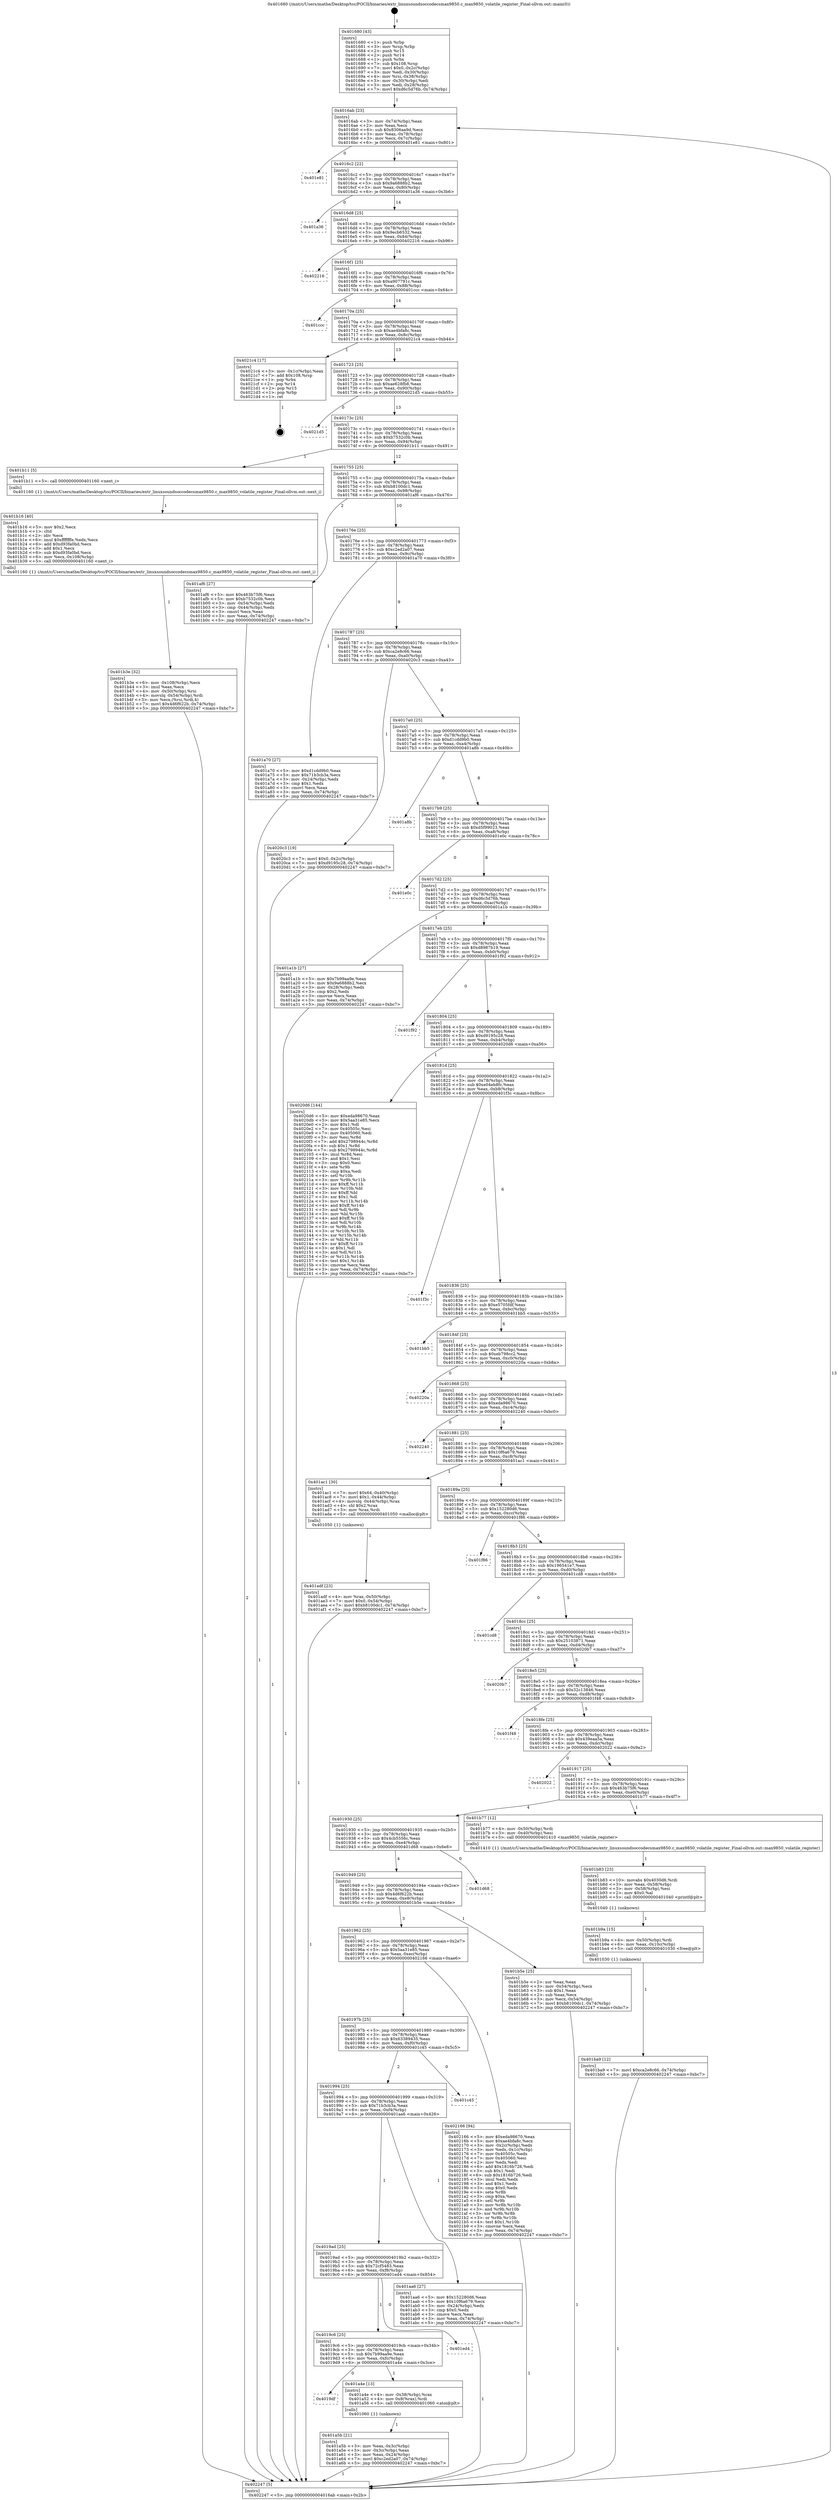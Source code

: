 digraph "0x401680" {
  label = "0x401680 (/mnt/c/Users/mathe/Desktop/tcc/POCII/binaries/extr_linuxsoundsoccodecsmax9850.c_max9850_volatile_register_Final-ollvm.out::main(0))"
  labelloc = "t"
  node[shape=record]

  Entry [label="",width=0.3,height=0.3,shape=circle,fillcolor=black,style=filled]
  "0x4016ab" [label="{
     0x4016ab [23]\l
     | [instrs]\l
     &nbsp;&nbsp;0x4016ab \<+3\>: mov -0x74(%rbp),%eax\l
     &nbsp;&nbsp;0x4016ae \<+2\>: mov %eax,%ecx\l
     &nbsp;&nbsp;0x4016b0 \<+6\>: sub $0x8306aa9d,%ecx\l
     &nbsp;&nbsp;0x4016b6 \<+3\>: mov %eax,-0x78(%rbp)\l
     &nbsp;&nbsp;0x4016b9 \<+3\>: mov %ecx,-0x7c(%rbp)\l
     &nbsp;&nbsp;0x4016bc \<+6\>: je 0000000000401e81 \<main+0x801\>\l
  }"]
  "0x401e81" [label="{
     0x401e81\l
  }", style=dashed]
  "0x4016c2" [label="{
     0x4016c2 [22]\l
     | [instrs]\l
     &nbsp;&nbsp;0x4016c2 \<+5\>: jmp 00000000004016c7 \<main+0x47\>\l
     &nbsp;&nbsp;0x4016c7 \<+3\>: mov -0x78(%rbp),%eax\l
     &nbsp;&nbsp;0x4016ca \<+5\>: sub $0x9a6888b2,%eax\l
     &nbsp;&nbsp;0x4016cf \<+3\>: mov %eax,-0x80(%rbp)\l
     &nbsp;&nbsp;0x4016d2 \<+6\>: je 0000000000401a36 \<main+0x3b6\>\l
  }"]
  Exit [label="",width=0.3,height=0.3,shape=circle,fillcolor=black,style=filled,peripheries=2]
  "0x401a36" [label="{
     0x401a36\l
  }", style=dashed]
  "0x4016d8" [label="{
     0x4016d8 [25]\l
     | [instrs]\l
     &nbsp;&nbsp;0x4016d8 \<+5\>: jmp 00000000004016dd \<main+0x5d\>\l
     &nbsp;&nbsp;0x4016dd \<+3\>: mov -0x78(%rbp),%eax\l
     &nbsp;&nbsp;0x4016e0 \<+5\>: sub $0x9ecb6532,%eax\l
     &nbsp;&nbsp;0x4016e5 \<+6\>: mov %eax,-0x84(%rbp)\l
     &nbsp;&nbsp;0x4016eb \<+6\>: je 0000000000402216 \<main+0xb96\>\l
  }"]
  "0x401ba9" [label="{
     0x401ba9 [12]\l
     | [instrs]\l
     &nbsp;&nbsp;0x401ba9 \<+7\>: movl $0xca2e8c66,-0x74(%rbp)\l
     &nbsp;&nbsp;0x401bb0 \<+5\>: jmp 0000000000402247 \<main+0xbc7\>\l
  }"]
  "0x402216" [label="{
     0x402216\l
  }", style=dashed]
  "0x4016f1" [label="{
     0x4016f1 [25]\l
     | [instrs]\l
     &nbsp;&nbsp;0x4016f1 \<+5\>: jmp 00000000004016f6 \<main+0x76\>\l
     &nbsp;&nbsp;0x4016f6 \<+3\>: mov -0x78(%rbp),%eax\l
     &nbsp;&nbsp;0x4016f9 \<+5\>: sub $0xa907791c,%eax\l
     &nbsp;&nbsp;0x4016fe \<+6\>: mov %eax,-0x88(%rbp)\l
     &nbsp;&nbsp;0x401704 \<+6\>: je 0000000000401ccc \<main+0x64c\>\l
  }"]
  "0x401b9a" [label="{
     0x401b9a [15]\l
     | [instrs]\l
     &nbsp;&nbsp;0x401b9a \<+4\>: mov -0x50(%rbp),%rdi\l
     &nbsp;&nbsp;0x401b9e \<+6\>: mov %eax,-0x10c(%rbp)\l
     &nbsp;&nbsp;0x401ba4 \<+5\>: call 0000000000401030 \<free@plt\>\l
     | [calls]\l
     &nbsp;&nbsp;0x401030 \{1\} (unknown)\l
  }"]
  "0x401ccc" [label="{
     0x401ccc\l
  }", style=dashed]
  "0x40170a" [label="{
     0x40170a [25]\l
     | [instrs]\l
     &nbsp;&nbsp;0x40170a \<+5\>: jmp 000000000040170f \<main+0x8f\>\l
     &nbsp;&nbsp;0x40170f \<+3\>: mov -0x78(%rbp),%eax\l
     &nbsp;&nbsp;0x401712 \<+5\>: sub $0xae4bfa8c,%eax\l
     &nbsp;&nbsp;0x401717 \<+6\>: mov %eax,-0x8c(%rbp)\l
     &nbsp;&nbsp;0x40171d \<+6\>: je 00000000004021c4 \<main+0xb44\>\l
  }"]
  "0x401b83" [label="{
     0x401b83 [23]\l
     | [instrs]\l
     &nbsp;&nbsp;0x401b83 \<+10\>: movabs $0x4030d6,%rdi\l
     &nbsp;&nbsp;0x401b8d \<+3\>: mov %eax,-0x58(%rbp)\l
     &nbsp;&nbsp;0x401b90 \<+3\>: mov -0x58(%rbp),%esi\l
     &nbsp;&nbsp;0x401b93 \<+2\>: mov $0x0,%al\l
     &nbsp;&nbsp;0x401b95 \<+5\>: call 0000000000401040 \<printf@plt\>\l
     | [calls]\l
     &nbsp;&nbsp;0x401040 \{1\} (unknown)\l
  }"]
  "0x4021c4" [label="{
     0x4021c4 [17]\l
     | [instrs]\l
     &nbsp;&nbsp;0x4021c4 \<+3\>: mov -0x1c(%rbp),%eax\l
     &nbsp;&nbsp;0x4021c7 \<+7\>: add $0x108,%rsp\l
     &nbsp;&nbsp;0x4021ce \<+1\>: pop %rbx\l
     &nbsp;&nbsp;0x4021cf \<+2\>: pop %r14\l
     &nbsp;&nbsp;0x4021d1 \<+2\>: pop %r15\l
     &nbsp;&nbsp;0x4021d3 \<+1\>: pop %rbp\l
     &nbsp;&nbsp;0x4021d4 \<+1\>: ret\l
  }"]
  "0x401723" [label="{
     0x401723 [25]\l
     | [instrs]\l
     &nbsp;&nbsp;0x401723 \<+5\>: jmp 0000000000401728 \<main+0xa8\>\l
     &nbsp;&nbsp;0x401728 \<+3\>: mov -0x78(%rbp),%eax\l
     &nbsp;&nbsp;0x40172b \<+5\>: sub $0xae628fb8,%eax\l
     &nbsp;&nbsp;0x401730 \<+6\>: mov %eax,-0x90(%rbp)\l
     &nbsp;&nbsp;0x401736 \<+6\>: je 00000000004021d5 \<main+0xb55\>\l
  }"]
  "0x401b3e" [label="{
     0x401b3e [32]\l
     | [instrs]\l
     &nbsp;&nbsp;0x401b3e \<+6\>: mov -0x108(%rbp),%ecx\l
     &nbsp;&nbsp;0x401b44 \<+3\>: imul %eax,%ecx\l
     &nbsp;&nbsp;0x401b47 \<+4\>: mov -0x50(%rbp),%rsi\l
     &nbsp;&nbsp;0x401b4b \<+4\>: movslq -0x54(%rbp),%rdi\l
     &nbsp;&nbsp;0x401b4f \<+3\>: mov %ecx,(%rsi,%rdi,4)\l
     &nbsp;&nbsp;0x401b52 \<+7\>: movl $0x4d6f622b,-0x74(%rbp)\l
     &nbsp;&nbsp;0x401b59 \<+5\>: jmp 0000000000402247 \<main+0xbc7\>\l
  }"]
  "0x4021d5" [label="{
     0x4021d5\l
  }", style=dashed]
  "0x40173c" [label="{
     0x40173c [25]\l
     | [instrs]\l
     &nbsp;&nbsp;0x40173c \<+5\>: jmp 0000000000401741 \<main+0xc1\>\l
     &nbsp;&nbsp;0x401741 \<+3\>: mov -0x78(%rbp),%eax\l
     &nbsp;&nbsp;0x401744 \<+5\>: sub $0xb7532c0b,%eax\l
     &nbsp;&nbsp;0x401749 \<+6\>: mov %eax,-0x94(%rbp)\l
     &nbsp;&nbsp;0x40174f \<+6\>: je 0000000000401b11 \<main+0x491\>\l
  }"]
  "0x401b16" [label="{
     0x401b16 [40]\l
     | [instrs]\l
     &nbsp;&nbsp;0x401b16 \<+5\>: mov $0x2,%ecx\l
     &nbsp;&nbsp;0x401b1b \<+1\>: cltd\l
     &nbsp;&nbsp;0x401b1c \<+2\>: idiv %ecx\l
     &nbsp;&nbsp;0x401b1e \<+6\>: imul $0xfffffffe,%edx,%ecx\l
     &nbsp;&nbsp;0x401b24 \<+6\>: add $0xd93fa0bd,%ecx\l
     &nbsp;&nbsp;0x401b2a \<+3\>: add $0x1,%ecx\l
     &nbsp;&nbsp;0x401b2d \<+6\>: sub $0xd93fa0bd,%ecx\l
     &nbsp;&nbsp;0x401b33 \<+6\>: mov %ecx,-0x108(%rbp)\l
     &nbsp;&nbsp;0x401b39 \<+5\>: call 0000000000401160 \<next_i\>\l
     | [calls]\l
     &nbsp;&nbsp;0x401160 \{1\} (/mnt/c/Users/mathe/Desktop/tcc/POCII/binaries/extr_linuxsoundsoccodecsmax9850.c_max9850_volatile_register_Final-ollvm.out::next_i)\l
  }"]
  "0x401b11" [label="{
     0x401b11 [5]\l
     | [instrs]\l
     &nbsp;&nbsp;0x401b11 \<+5\>: call 0000000000401160 \<next_i\>\l
     | [calls]\l
     &nbsp;&nbsp;0x401160 \{1\} (/mnt/c/Users/mathe/Desktop/tcc/POCII/binaries/extr_linuxsoundsoccodecsmax9850.c_max9850_volatile_register_Final-ollvm.out::next_i)\l
  }"]
  "0x401755" [label="{
     0x401755 [25]\l
     | [instrs]\l
     &nbsp;&nbsp;0x401755 \<+5\>: jmp 000000000040175a \<main+0xda\>\l
     &nbsp;&nbsp;0x40175a \<+3\>: mov -0x78(%rbp),%eax\l
     &nbsp;&nbsp;0x40175d \<+5\>: sub $0xb8100dc1,%eax\l
     &nbsp;&nbsp;0x401762 \<+6\>: mov %eax,-0x98(%rbp)\l
     &nbsp;&nbsp;0x401768 \<+6\>: je 0000000000401af6 \<main+0x476\>\l
  }"]
  "0x401adf" [label="{
     0x401adf [23]\l
     | [instrs]\l
     &nbsp;&nbsp;0x401adf \<+4\>: mov %rax,-0x50(%rbp)\l
     &nbsp;&nbsp;0x401ae3 \<+7\>: movl $0x0,-0x54(%rbp)\l
     &nbsp;&nbsp;0x401aea \<+7\>: movl $0xb8100dc1,-0x74(%rbp)\l
     &nbsp;&nbsp;0x401af1 \<+5\>: jmp 0000000000402247 \<main+0xbc7\>\l
  }"]
  "0x401af6" [label="{
     0x401af6 [27]\l
     | [instrs]\l
     &nbsp;&nbsp;0x401af6 \<+5\>: mov $0x463b75f6,%eax\l
     &nbsp;&nbsp;0x401afb \<+5\>: mov $0xb7532c0b,%ecx\l
     &nbsp;&nbsp;0x401b00 \<+3\>: mov -0x54(%rbp),%edx\l
     &nbsp;&nbsp;0x401b03 \<+3\>: cmp -0x44(%rbp),%edx\l
     &nbsp;&nbsp;0x401b06 \<+3\>: cmovl %ecx,%eax\l
     &nbsp;&nbsp;0x401b09 \<+3\>: mov %eax,-0x74(%rbp)\l
     &nbsp;&nbsp;0x401b0c \<+5\>: jmp 0000000000402247 \<main+0xbc7\>\l
  }"]
  "0x40176e" [label="{
     0x40176e [25]\l
     | [instrs]\l
     &nbsp;&nbsp;0x40176e \<+5\>: jmp 0000000000401773 \<main+0xf3\>\l
     &nbsp;&nbsp;0x401773 \<+3\>: mov -0x78(%rbp),%eax\l
     &nbsp;&nbsp;0x401776 \<+5\>: sub $0xc2ed2a07,%eax\l
     &nbsp;&nbsp;0x40177b \<+6\>: mov %eax,-0x9c(%rbp)\l
     &nbsp;&nbsp;0x401781 \<+6\>: je 0000000000401a70 \<main+0x3f0\>\l
  }"]
  "0x401a5b" [label="{
     0x401a5b [21]\l
     | [instrs]\l
     &nbsp;&nbsp;0x401a5b \<+3\>: mov %eax,-0x3c(%rbp)\l
     &nbsp;&nbsp;0x401a5e \<+3\>: mov -0x3c(%rbp),%eax\l
     &nbsp;&nbsp;0x401a61 \<+3\>: mov %eax,-0x24(%rbp)\l
     &nbsp;&nbsp;0x401a64 \<+7\>: movl $0xc2ed2a07,-0x74(%rbp)\l
     &nbsp;&nbsp;0x401a6b \<+5\>: jmp 0000000000402247 \<main+0xbc7\>\l
  }"]
  "0x401a70" [label="{
     0x401a70 [27]\l
     | [instrs]\l
     &nbsp;&nbsp;0x401a70 \<+5\>: mov $0xd1cdd9b0,%eax\l
     &nbsp;&nbsp;0x401a75 \<+5\>: mov $0x71b3cb3a,%ecx\l
     &nbsp;&nbsp;0x401a7a \<+3\>: mov -0x24(%rbp),%edx\l
     &nbsp;&nbsp;0x401a7d \<+3\>: cmp $0x1,%edx\l
     &nbsp;&nbsp;0x401a80 \<+3\>: cmovl %ecx,%eax\l
     &nbsp;&nbsp;0x401a83 \<+3\>: mov %eax,-0x74(%rbp)\l
     &nbsp;&nbsp;0x401a86 \<+5\>: jmp 0000000000402247 \<main+0xbc7\>\l
  }"]
  "0x401787" [label="{
     0x401787 [25]\l
     | [instrs]\l
     &nbsp;&nbsp;0x401787 \<+5\>: jmp 000000000040178c \<main+0x10c\>\l
     &nbsp;&nbsp;0x40178c \<+3\>: mov -0x78(%rbp),%eax\l
     &nbsp;&nbsp;0x40178f \<+5\>: sub $0xca2e8c66,%eax\l
     &nbsp;&nbsp;0x401794 \<+6\>: mov %eax,-0xa0(%rbp)\l
     &nbsp;&nbsp;0x40179a \<+6\>: je 00000000004020c3 \<main+0xa43\>\l
  }"]
  "0x4019df" [label="{
     0x4019df\l
  }", style=dashed]
  "0x4020c3" [label="{
     0x4020c3 [19]\l
     | [instrs]\l
     &nbsp;&nbsp;0x4020c3 \<+7\>: movl $0x0,-0x2c(%rbp)\l
     &nbsp;&nbsp;0x4020ca \<+7\>: movl $0xd9195c28,-0x74(%rbp)\l
     &nbsp;&nbsp;0x4020d1 \<+5\>: jmp 0000000000402247 \<main+0xbc7\>\l
  }"]
  "0x4017a0" [label="{
     0x4017a0 [25]\l
     | [instrs]\l
     &nbsp;&nbsp;0x4017a0 \<+5\>: jmp 00000000004017a5 \<main+0x125\>\l
     &nbsp;&nbsp;0x4017a5 \<+3\>: mov -0x78(%rbp),%eax\l
     &nbsp;&nbsp;0x4017a8 \<+5\>: sub $0xd1cdd9b0,%eax\l
     &nbsp;&nbsp;0x4017ad \<+6\>: mov %eax,-0xa4(%rbp)\l
     &nbsp;&nbsp;0x4017b3 \<+6\>: je 0000000000401a8b \<main+0x40b\>\l
  }"]
  "0x401a4e" [label="{
     0x401a4e [13]\l
     | [instrs]\l
     &nbsp;&nbsp;0x401a4e \<+4\>: mov -0x38(%rbp),%rax\l
     &nbsp;&nbsp;0x401a52 \<+4\>: mov 0x8(%rax),%rdi\l
     &nbsp;&nbsp;0x401a56 \<+5\>: call 0000000000401060 \<atoi@plt\>\l
     | [calls]\l
     &nbsp;&nbsp;0x401060 \{1\} (unknown)\l
  }"]
  "0x401a8b" [label="{
     0x401a8b\l
  }", style=dashed]
  "0x4017b9" [label="{
     0x4017b9 [25]\l
     | [instrs]\l
     &nbsp;&nbsp;0x4017b9 \<+5\>: jmp 00000000004017be \<main+0x13e\>\l
     &nbsp;&nbsp;0x4017be \<+3\>: mov -0x78(%rbp),%eax\l
     &nbsp;&nbsp;0x4017c1 \<+5\>: sub $0xd5f99023,%eax\l
     &nbsp;&nbsp;0x4017c6 \<+6\>: mov %eax,-0xa8(%rbp)\l
     &nbsp;&nbsp;0x4017cc \<+6\>: je 0000000000401e0c \<main+0x78c\>\l
  }"]
  "0x4019c6" [label="{
     0x4019c6 [25]\l
     | [instrs]\l
     &nbsp;&nbsp;0x4019c6 \<+5\>: jmp 00000000004019cb \<main+0x34b\>\l
     &nbsp;&nbsp;0x4019cb \<+3\>: mov -0x78(%rbp),%eax\l
     &nbsp;&nbsp;0x4019ce \<+5\>: sub $0x7b99aa9e,%eax\l
     &nbsp;&nbsp;0x4019d3 \<+6\>: mov %eax,-0xfc(%rbp)\l
     &nbsp;&nbsp;0x4019d9 \<+6\>: je 0000000000401a4e \<main+0x3ce\>\l
  }"]
  "0x401e0c" [label="{
     0x401e0c\l
  }", style=dashed]
  "0x4017d2" [label="{
     0x4017d2 [25]\l
     | [instrs]\l
     &nbsp;&nbsp;0x4017d2 \<+5\>: jmp 00000000004017d7 \<main+0x157\>\l
     &nbsp;&nbsp;0x4017d7 \<+3\>: mov -0x78(%rbp),%eax\l
     &nbsp;&nbsp;0x4017da \<+5\>: sub $0xd6c5d76b,%eax\l
     &nbsp;&nbsp;0x4017df \<+6\>: mov %eax,-0xac(%rbp)\l
     &nbsp;&nbsp;0x4017e5 \<+6\>: je 0000000000401a1b \<main+0x39b\>\l
  }"]
  "0x401ed4" [label="{
     0x401ed4\l
  }", style=dashed]
  "0x401a1b" [label="{
     0x401a1b [27]\l
     | [instrs]\l
     &nbsp;&nbsp;0x401a1b \<+5\>: mov $0x7b99aa9e,%eax\l
     &nbsp;&nbsp;0x401a20 \<+5\>: mov $0x9a6888b2,%ecx\l
     &nbsp;&nbsp;0x401a25 \<+3\>: mov -0x28(%rbp),%edx\l
     &nbsp;&nbsp;0x401a28 \<+3\>: cmp $0x2,%edx\l
     &nbsp;&nbsp;0x401a2b \<+3\>: cmovne %ecx,%eax\l
     &nbsp;&nbsp;0x401a2e \<+3\>: mov %eax,-0x74(%rbp)\l
     &nbsp;&nbsp;0x401a31 \<+5\>: jmp 0000000000402247 \<main+0xbc7\>\l
  }"]
  "0x4017eb" [label="{
     0x4017eb [25]\l
     | [instrs]\l
     &nbsp;&nbsp;0x4017eb \<+5\>: jmp 00000000004017f0 \<main+0x170\>\l
     &nbsp;&nbsp;0x4017f0 \<+3\>: mov -0x78(%rbp),%eax\l
     &nbsp;&nbsp;0x4017f3 \<+5\>: sub $0xd8987b19,%eax\l
     &nbsp;&nbsp;0x4017f8 \<+6\>: mov %eax,-0xb0(%rbp)\l
     &nbsp;&nbsp;0x4017fe \<+6\>: je 0000000000401f92 \<main+0x912\>\l
  }"]
  "0x402247" [label="{
     0x402247 [5]\l
     | [instrs]\l
     &nbsp;&nbsp;0x402247 \<+5\>: jmp 00000000004016ab \<main+0x2b\>\l
  }"]
  "0x401680" [label="{
     0x401680 [43]\l
     | [instrs]\l
     &nbsp;&nbsp;0x401680 \<+1\>: push %rbp\l
     &nbsp;&nbsp;0x401681 \<+3\>: mov %rsp,%rbp\l
     &nbsp;&nbsp;0x401684 \<+2\>: push %r15\l
     &nbsp;&nbsp;0x401686 \<+2\>: push %r14\l
     &nbsp;&nbsp;0x401688 \<+1\>: push %rbx\l
     &nbsp;&nbsp;0x401689 \<+7\>: sub $0x108,%rsp\l
     &nbsp;&nbsp;0x401690 \<+7\>: movl $0x0,-0x2c(%rbp)\l
     &nbsp;&nbsp;0x401697 \<+3\>: mov %edi,-0x30(%rbp)\l
     &nbsp;&nbsp;0x40169a \<+4\>: mov %rsi,-0x38(%rbp)\l
     &nbsp;&nbsp;0x40169e \<+3\>: mov -0x30(%rbp),%edi\l
     &nbsp;&nbsp;0x4016a1 \<+3\>: mov %edi,-0x28(%rbp)\l
     &nbsp;&nbsp;0x4016a4 \<+7\>: movl $0xd6c5d76b,-0x74(%rbp)\l
  }"]
  "0x4019ad" [label="{
     0x4019ad [25]\l
     | [instrs]\l
     &nbsp;&nbsp;0x4019ad \<+5\>: jmp 00000000004019b2 \<main+0x332\>\l
     &nbsp;&nbsp;0x4019b2 \<+3\>: mov -0x78(%rbp),%eax\l
     &nbsp;&nbsp;0x4019b5 \<+5\>: sub $0x72cf5483,%eax\l
     &nbsp;&nbsp;0x4019ba \<+6\>: mov %eax,-0xf8(%rbp)\l
     &nbsp;&nbsp;0x4019c0 \<+6\>: je 0000000000401ed4 \<main+0x854\>\l
  }"]
  "0x401f92" [label="{
     0x401f92\l
  }", style=dashed]
  "0x401804" [label="{
     0x401804 [25]\l
     | [instrs]\l
     &nbsp;&nbsp;0x401804 \<+5\>: jmp 0000000000401809 \<main+0x189\>\l
     &nbsp;&nbsp;0x401809 \<+3\>: mov -0x78(%rbp),%eax\l
     &nbsp;&nbsp;0x40180c \<+5\>: sub $0xd9195c28,%eax\l
     &nbsp;&nbsp;0x401811 \<+6\>: mov %eax,-0xb4(%rbp)\l
     &nbsp;&nbsp;0x401817 \<+6\>: je 00000000004020d6 \<main+0xa56\>\l
  }"]
  "0x401aa6" [label="{
     0x401aa6 [27]\l
     | [instrs]\l
     &nbsp;&nbsp;0x401aa6 \<+5\>: mov $0x152280d6,%eax\l
     &nbsp;&nbsp;0x401aab \<+5\>: mov $0x10f6a679,%ecx\l
     &nbsp;&nbsp;0x401ab0 \<+3\>: mov -0x24(%rbp),%edx\l
     &nbsp;&nbsp;0x401ab3 \<+3\>: cmp $0x0,%edx\l
     &nbsp;&nbsp;0x401ab6 \<+3\>: cmove %ecx,%eax\l
     &nbsp;&nbsp;0x401ab9 \<+3\>: mov %eax,-0x74(%rbp)\l
     &nbsp;&nbsp;0x401abc \<+5\>: jmp 0000000000402247 \<main+0xbc7\>\l
  }"]
  "0x4020d6" [label="{
     0x4020d6 [144]\l
     | [instrs]\l
     &nbsp;&nbsp;0x4020d6 \<+5\>: mov $0xeda98670,%eax\l
     &nbsp;&nbsp;0x4020db \<+5\>: mov $0x5aa31e85,%ecx\l
     &nbsp;&nbsp;0x4020e0 \<+2\>: mov $0x1,%dl\l
     &nbsp;&nbsp;0x4020e2 \<+7\>: mov 0x40505c,%esi\l
     &nbsp;&nbsp;0x4020e9 \<+7\>: mov 0x405060,%edi\l
     &nbsp;&nbsp;0x4020f0 \<+3\>: mov %esi,%r8d\l
     &nbsp;&nbsp;0x4020f3 \<+7\>: add $0x2798944c,%r8d\l
     &nbsp;&nbsp;0x4020fa \<+4\>: sub $0x1,%r8d\l
     &nbsp;&nbsp;0x4020fe \<+7\>: sub $0x2798944c,%r8d\l
     &nbsp;&nbsp;0x402105 \<+4\>: imul %r8d,%esi\l
     &nbsp;&nbsp;0x402109 \<+3\>: and $0x1,%esi\l
     &nbsp;&nbsp;0x40210c \<+3\>: cmp $0x0,%esi\l
     &nbsp;&nbsp;0x40210f \<+4\>: sete %r9b\l
     &nbsp;&nbsp;0x402113 \<+3\>: cmp $0xa,%edi\l
     &nbsp;&nbsp;0x402116 \<+4\>: setl %r10b\l
     &nbsp;&nbsp;0x40211a \<+3\>: mov %r9b,%r11b\l
     &nbsp;&nbsp;0x40211d \<+4\>: xor $0xff,%r11b\l
     &nbsp;&nbsp;0x402121 \<+3\>: mov %r10b,%bl\l
     &nbsp;&nbsp;0x402124 \<+3\>: xor $0xff,%bl\l
     &nbsp;&nbsp;0x402127 \<+3\>: xor $0x1,%dl\l
     &nbsp;&nbsp;0x40212a \<+3\>: mov %r11b,%r14b\l
     &nbsp;&nbsp;0x40212d \<+4\>: and $0xff,%r14b\l
     &nbsp;&nbsp;0x402131 \<+3\>: and %dl,%r9b\l
     &nbsp;&nbsp;0x402134 \<+3\>: mov %bl,%r15b\l
     &nbsp;&nbsp;0x402137 \<+4\>: and $0xff,%r15b\l
     &nbsp;&nbsp;0x40213b \<+3\>: and %dl,%r10b\l
     &nbsp;&nbsp;0x40213e \<+3\>: or %r9b,%r14b\l
     &nbsp;&nbsp;0x402141 \<+3\>: or %r10b,%r15b\l
     &nbsp;&nbsp;0x402144 \<+3\>: xor %r15b,%r14b\l
     &nbsp;&nbsp;0x402147 \<+3\>: or %bl,%r11b\l
     &nbsp;&nbsp;0x40214a \<+4\>: xor $0xff,%r11b\l
     &nbsp;&nbsp;0x40214e \<+3\>: or $0x1,%dl\l
     &nbsp;&nbsp;0x402151 \<+3\>: and %dl,%r11b\l
     &nbsp;&nbsp;0x402154 \<+3\>: or %r11b,%r14b\l
     &nbsp;&nbsp;0x402157 \<+4\>: test $0x1,%r14b\l
     &nbsp;&nbsp;0x40215b \<+3\>: cmovne %ecx,%eax\l
     &nbsp;&nbsp;0x40215e \<+3\>: mov %eax,-0x74(%rbp)\l
     &nbsp;&nbsp;0x402161 \<+5\>: jmp 0000000000402247 \<main+0xbc7\>\l
  }"]
  "0x40181d" [label="{
     0x40181d [25]\l
     | [instrs]\l
     &nbsp;&nbsp;0x40181d \<+5\>: jmp 0000000000401822 \<main+0x1a2\>\l
     &nbsp;&nbsp;0x401822 \<+3\>: mov -0x78(%rbp),%eax\l
     &nbsp;&nbsp;0x401825 \<+5\>: sub $0xe04eb8fc,%eax\l
     &nbsp;&nbsp;0x40182a \<+6\>: mov %eax,-0xb8(%rbp)\l
     &nbsp;&nbsp;0x401830 \<+6\>: je 0000000000401f3c \<main+0x8bc\>\l
  }"]
  "0x401994" [label="{
     0x401994 [25]\l
     | [instrs]\l
     &nbsp;&nbsp;0x401994 \<+5\>: jmp 0000000000401999 \<main+0x319\>\l
     &nbsp;&nbsp;0x401999 \<+3\>: mov -0x78(%rbp),%eax\l
     &nbsp;&nbsp;0x40199c \<+5\>: sub $0x71b3cb3a,%eax\l
     &nbsp;&nbsp;0x4019a1 \<+6\>: mov %eax,-0xf4(%rbp)\l
     &nbsp;&nbsp;0x4019a7 \<+6\>: je 0000000000401aa6 \<main+0x426\>\l
  }"]
  "0x401f3c" [label="{
     0x401f3c\l
  }", style=dashed]
  "0x401836" [label="{
     0x401836 [25]\l
     | [instrs]\l
     &nbsp;&nbsp;0x401836 \<+5\>: jmp 000000000040183b \<main+0x1bb\>\l
     &nbsp;&nbsp;0x40183b \<+3\>: mov -0x78(%rbp),%eax\l
     &nbsp;&nbsp;0x40183e \<+5\>: sub $0xe5705fdf,%eax\l
     &nbsp;&nbsp;0x401843 \<+6\>: mov %eax,-0xbc(%rbp)\l
     &nbsp;&nbsp;0x401849 \<+6\>: je 0000000000401bb5 \<main+0x535\>\l
  }"]
  "0x401c45" [label="{
     0x401c45\l
  }", style=dashed]
  "0x401bb5" [label="{
     0x401bb5\l
  }", style=dashed]
  "0x40184f" [label="{
     0x40184f [25]\l
     | [instrs]\l
     &nbsp;&nbsp;0x40184f \<+5\>: jmp 0000000000401854 \<main+0x1d4\>\l
     &nbsp;&nbsp;0x401854 \<+3\>: mov -0x78(%rbp),%eax\l
     &nbsp;&nbsp;0x401857 \<+5\>: sub $0xeb798cc2,%eax\l
     &nbsp;&nbsp;0x40185c \<+6\>: mov %eax,-0xc0(%rbp)\l
     &nbsp;&nbsp;0x401862 \<+6\>: je 000000000040220a \<main+0xb8a\>\l
  }"]
  "0x40197b" [label="{
     0x40197b [25]\l
     | [instrs]\l
     &nbsp;&nbsp;0x40197b \<+5\>: jmp 0000000000401980 \<main+0x300\>\l
     &nbsp;&nbsp;0x401980 \<+3\>: mov -0x78(%rbp),%eax\l
     &nbsp;&nbsp;0x401983 \<+5\>: sub $0x63389435,%eax\l
     &nbsp;&nbsp;0x401988 \<+6\>: mov %eax,-0xf0(%rbp)\l
     &nbsp;&nbsp;0x40198e \<+6\>: je 0000000000401c45 \<main+0x5c5\>\l
  }"]
  "0x40220a" [label="{
     0x40220a\l
  }", style=dashed]
  "0x401868" [label="{
     0x401868 [25]\l
     | [instrs]\l
     &nbsp;&nbsp;0x401868 \<+5\>: jmp 000000000040186d \<main+0x1ed\>\l
     &nbsp;&nbsp;0x40186d \<+3\>: mov -0x78(%rbp),%eax\l
     &nbsp;&nbsp;0x401870 \<+5\>: sub $0xeda98670,%eax\l
     &nbsp;&nbsp;0x401875 \<+6\>: mov %eax,-0xc4(%rbp)\l
     &nbsp;&nbsp;0x40187b \<+6\>: je 0000000000402240 \<main+0xbc0\>\l
  }"]
  "0x402166" [label="{
     0x402166 [94]\l
     | [instrs]\l
     &nbsp;&nbsp;0x402166 \<+5\>: mov $0xeda98670,%eax\l
     &nbsp;&nbsp;0x40216b \<+5\>: mov $0xae4bfa8c,%ecx\l
     &nbsp;&nbsp;0x402170 \<+3\>: mov -0x2c(%rbp),%edx\l
     &nbsp;&nbsp;0x402173 \<+3\>: mov %edx,-0x1c(%rbp)\l
     &nbsp;&nbsp;0x402176 \<+7\>: mov 0x40505c,%edx\l
     &nbsp;&nbsp;0x40217d \<+7\>: mov 0x405060,%esi\l
     &nbsp;&nbsp;0x402184 \<+2\>: mov %edx,%edi\l
     &nbsp;&nbsp;0x402186 \<+6\>: add $0x1816b726,%edi\l
     &nbsp;&nbsp;0x40218c \<+3\>: sub $0x1,%edi\l
     &nbsp;&nbsp;0x40218f \<+6\>: sub $0x1816b726,%edi\l
     &nbsp;&nbsp;0x402195 \<+3\>: imul %edi,%edx\l
     &nbsp;&nbsp;0x402198 \<+3\>: and $0x1,%edx\l
     &nbsp;&nbsp;0x40219b \<+3\>: cmp $0x0,%edx\l
     &nbsp;&nbsp;0x40219e \<+4\>: sete %r8b\l
     &nbsp;&nbsp;0x4021a2 \<+3\>: cmp $0xa,%esi\l
     &nbsp;&nbsp;0x4021a5 \<+4\>: setl %r9b\l
     &nbsp;&nbsp;0x4021a9 \<+3\>: mov %r8b,%r10b\l
     &nbsp;&nbsp;0x4021ac \<+3\>: and %r9b,%r10b\l
     &nbsp;&nbsp;0x4021af \<+3\>: xor %r9b,%r8b\l
     &nbsp;&nbsp;0x4021b2 \<+3\>: or %r8b,%r10b\l
     &nbsp;&nbsp;0x4021b5 \<+4\>: test $0x1,%r10b\l
     &nbsp;&nbsp;0x4021b9 \<+3\>: cmovne %ecx,%eax\l
     &nbsp;&nbsp;0x4021bc \<+3\>: mov %eax,-0x74(%rbp)\l
     &nbsp;&nbsp;0x4021bf \<+5\>: jmp 0000000000402247 \<main+0xbc7\>\l
  }"]
  "0x402240" [label="{
     0x402240\l
  }", style=dashed]
  "0x401881" [label="{
     0x401881 [25]\l
     | [instrs]\l
     &nbsp;&nbsp;0x401881 \<+5\>: jmp 0000000000401886 \<main+0x206\>\l
     &nbsp;&nbsp;0x401886 \<+3\>: mov -0x78(%rbp),%eax\l
     &nbsp;&nbsp;0x401889 \<+5\>: sub $0x10f6a679,%eax\l
     &nbsp;&nbsp;0x40188e \<+6\>: mov %eax,-0xc8(%rbp)\l
     &nbsp;&nbsp;0x401894 \<+6\>: je 0000000000401ac1 \<main+0x441\>\l
  }"]
  "0x401962" [label="{
     0x401962 [25]\l
     | [instrs]\l
     &nbsp;&nbsp;0x401962 \<+5\>: jmp 0000000000401967 \<main+0x2e7\>\l
     &nbsp;&nbsp;0x401967 \<+3\>: mov -0x78(%rbp),%eax\l
     &nbsp;&nbsp;0x40196a \<+5\>: sub $0x5aa31e85,%eax\l
     &nbsp;&nbsp;0x40196f \<+6\>: mov %eax,-0xec(%rbp)\l
     &nbsp;&nbsp;0x401975 \<+6\>: je 0000000000402166 \<main+0xae6\>\l
  }"]
  "0x401ac1" [label="{
     0x401ac1 [30]\l
     | [instrs]\l
     &nbsp;&nbsp;0x401ac1 \<+7\>: movl $0x64,-0x40(%rbp)\l
     &nbsp;&nbsp;0x401ac8 \<+7\>: movl $0x1,-0x44(%rbp)\l
     &nbsp;&nbsp;0x401acf \<+4\>: movslq -0x44(%rbp),%rax\l
     &nbsp;&nbsp;0x401ad3 \<+4\>: shl $0x2,%rax\l
     &nbsp;&nbsp;0x401ad7 \<+3\>: mov %rax,%rdi\l
     &nbsp;&nbsp;0x401ada \<+5\>: call 0000000000401050 \<malloc@plt\>\l
     | [calls]\l
     &nbsp;&nbsp;0x401050 \{1\} (unknown)\l
  }"]
  "0x40189a" [label="{
     0x40189a [25]\l
     | [instrs]\l
     &nbsp;&nbsp;0x40189a \<+5\>: jmp 000000000040189f \<main+0x21f\>\l
     &nbsp;&nbsp;0x40189f \<+3\>: mov -0x78(%rbp),%eax\l
     &nbsp;&nbsp;0x4018a2 \<+5\>: sub $0x152280d6,%eax\l
     &nbsp;&nbsp;0x4018a7 \<+6\>: mov %eax,-0xcc(%rbp)\l
     &nbsp;&nbsp;0x4018ad \<+6\>: je 0000000000401f86 \<main+0x906\>\l
  }"]
  "0x401b5e" [label="{
     0x401b5e [25]\l
     | [instrs]\l
     &nbsp;&nbsp;0x401b5e \<+2\>: xor %eax,%eax\l
     &nbsp;&nbsp;0x401b60 \<+3\>: mov -0x54(%rbp),%ecx\l
     &nbsp;&nbsp;0x401b63 \<+3\>: sub $0x1,%eax\l
     &nbsp;&nbsp;0x401b66 \<+2\>: sub %eax,%ecx\l
     &nbsp;&nbsp;0x401b68 \<+3\>: mov %ecx,-0x54(%rbp)\l
     &nbsp;&nbsp;0x401b6b \<+7\>: movl $0xb8100dc1,-0x74(%rbp)\l
     &nbsp;&nbsp;0x401b72 \<+5\>: jmp 0000000000402247 \<main+0xbc7\>\l
  }"]
  "0x401f86" [label="{
     0x401f86\l
  }", style=dashed]
  "0x4018b3" [label="{
     0x4018b3 [25]\l
     | [instrs]\l
     &nbsp;&nbsp;0x4018b3 \<+5\>: jmp 00000000004018b8 \<main+0x238\>\l
     &nbsp;&nbsp;0x4018b8 \<+3\>: mov -0x78(%rbp),%eax\l
     &nbsp;&nbsp;0x4018bb \<+5\>: sub $0x196541e7,%eax\l
     &nbsp;&nbsp;0x4018c0 \<+6\>: mov %eax,-0xd0(%rbp)\l
     &nbsp;&nbsp;0x4018c6 \<+6\>: je 0000000000401cd8 \<main+0x658\>\l
  }"]
  "0x401949" [label="{
     0x401949 [25]\l
     | [instrs]\l
     &nbsp;&nbsp;0x401949 \<+5\>: jmp 000000000040194e \<main+0x2ce\>\l
     &nbsp;&nbsp;0x40194e \<+3\>: mov -0x78(%rbp),%eax\l
     &nbsp;&nbsp;0x401951 \<+5\>: sub $0x4d6f622b,%eax\l
     &nbsp;&nbsp;0x401956 \<+6\>: mov %eax,-0xe8(%rbp)\l
     &nbsp;&nbsp;0x40195c \<+6\>: je 0000000000401b5e \<main+0x4de\>\l
  }"]
  "0x401cd8" [label="{
     0x401cd8\l
  }", style=dashed]
  "0x4018cc" [label="{
     0x4018cc [25]\l
     | [instrs]\l
     &nbsp;&nbsp;0x4018cc \<+5\>: jmp 00000000004018d1 \<main+0x251\>\l
     &nbsp;&nbsp;0x4018d1 \<+3\>: mov -0x78(%rbp),%eax\l
     &nbsp;&nbsp;0x4018d4 \<+5\>: sub $0x25103871,%eax\l
     &nbsp;&nbsp;0x4018d9 \<+6\>: mov %eax,-0xd4(%rbp)\l
     &nbsp;&nbsp;0x4018df \<+6\>: je 00000000004020b7 \<main+0xa37\>\l
  }"]
  "0x401d68" [label="{
     0x401d68\l
  }", style=dashed]
  "0x4020b7" [label="{
     0x4020b7\l
  }", style=dashed]
  "0x4018e5" [label="{
     0x4018e5 [25]\l
     | [instrs]\l
     &nbsp;&nbsp;0x4018e5 \<+5\>: jmp 00000000004018ea \<main+0x26a\>\l
     &nbsp;&nbsp;0x4018ea \<+3\>: mov -0x78(%rbp),%eax\l
     &nbsp;&nbsp;0x4018ed \<+5\>: sub $0x32c13846,%eax\l
     &nbsp;&nbsp;0x4018f2 \<+6\>: mov %eax,-0xd8(%rbp)\l
     &nbsp;&nbsp;0x4018f8 \<+6\>: je 0000000000401f48 \<main+0x8c8\>\l
  }"]
  "0x401930" [label="{
     0x401930 [25]\l
     | [instrs]\l
     &nbsp;&nbsp;0x401930 \<+5\>: jmp 0000000000401935 \<main+0x2b5\>\l
     &nbsp;&nbsp;0x401935 \<+3\>: mov -0x78(%rbp),%eax\l
     &nbsp;&nbsp;0x401938 \<+5\>: sub $0x4cb5556c,%eax\l
     &nbsp;&nbsp;0x40193d \<+6\>: mov %eax,-0xe4(%rbp)\l
     &nbsp;&nbsp;0x401943 \<+6\>: je 0000000000401d68 \<main+0x6e8\>\l
  }"]
  "0x401f48" [label="{
     0x401f48\l
  }", style=dashed]
  "0x4018fe" [label="{
     0x4018fe [25]\l
     | [instrs]\l
     &nbsp;&nbsp;0x4018fe \<+5\>: jmp 0000000000401903 \<main+0x283\>\l
     &nbsp;&nbsp;0x401903 \<+3\>: mov -0x78(%rbp),%eax\l
     &nbsp;&nbsp;0x401906 \<+5\>: sub $0x439eaa5a,%eax\l
     &nbsp;&nbsp;0x40190b \<+6\>: mov %eax,-0xdc(%rbp)\l
     &nbsp;&nbsp;0x401911 \<+6\>: je 0000000000402022 \<main+0x9a2\>\l
  }"]
  "0x401b77" [label="{
     0x401b77 [12]\l
     | [instrs]\l
     &nbsp;&nbsp;0x401b77 \<+4\>: mov -0x50(%rbp),%rdi\l
     &nbsp;&nbsp;0x401b7b \<+3\>: mov -0x40(%rbp),%esi\l
     &nbsp;&nbsp;0x401b7e \<+5\>: call 0000000000401410 \<max9850_volatile_register\>\l
     | [calls]\l
     &nbsp;&nbsp;0x401410 \{1\} (/mnt/c/Users/mathe/Desktop/tcc/POCII/binaries/extr_linuxsoundsoccodecsmax9850.c_max9850_volatile_register_Final-ollvm.out::max9850_volatile_register)\l
  }"]
  "0x402022" [label="{
     0x402022\l
  }", style=dashed]
  "0x401917" [label="{
     0x401917 [25]\l
     | [instrs]\l
     &nbsp;&nbsp;0x401917 \<+5\>: jmp 000000000040191c \<main+0x29c\>\l
     &nbsp;&nbsp;0x40191c \<+3\>: mov -0x78(%rbp),%eax\l
     &nbsp;&nbsp;0x40191f \<+5\>: sub $0x463b75f6,%eax\l
     &nbsp;&nbsp;0x401924 \<+6\>: mov %eax,-0xe0(%rbp)\l
     &nbsp;&nbsp;0x40192a \<+6\>: je 0000000000401b77 \<main+0x4f7\>\l
  }"]
  Entry -> "0x401680" [label=" 1"]
  "0x4016ab" -> "0x401e81" [label=" 0"]
  "0x4016ab" -> "0x4016c2" [label=" 14"]
  "0x4021c4" -> Exit [label=" 1"]
  "0x4016c2" -> "0x401a36" [label=" 0"]
  "0x4016c2" -> "0x4016d8" [label=" 14"]
  "0x402166" -> "0x402247" [label=" 1"]
  "0x4016d8" -> "0x402216" [label=" 0"]
  "0x4016d8" -> "0x4016f1" [label=" 14"]
  "0x4020d6" -> "0x402247" [label=" 1"]
  "0x4016f1" -> "0x401ccc" [label=" 0"]
  "0x4016f1" -> "0x40170a" [label=" 14"]
  "0x4020c3" -> "0x402247" [label=" 1"]
  "0x40170a" -> "0x4021c4" [label=" 1"]
  "0x40170a" -> "0x401723" [label=" 13"]
  "0x401ba9" -> "0x402247" [label=" 1"]
  "0x401723" -> "0x4021d5" [label=" 0"]
  "0x401723" -> "0x40173c" [label=" 13"]
  "0x401b9a" -> "0x401ba9" [label=" 1"]
  "0x40173c" -> "0x401b11" [label=" 1"]
  "0x40173c" -> "0x401755" [label=" 12"]
  "0x401b83" -> "0x401b9a" [label=" 1"]
  "0x401755" -> "0x401af6" [label=" 2"]
  "0x401755" -> "0x40176e" [label=" 10"]
  "0x401b77" -> "0x401b83" [label=" 1"]
  "0x40176e" -> "0x401a70" [label=" 1"]
  "0x40176e" -> "0x401787" [label=" 9"]
  "0x401b5e" -> "0x402247" [label=" 1"]
  "0x401787" -> "0x4020c3" [label=" 1"]
  "0x401787" -> "0x4017a0" [label=" 8"]
  "0x401b3e" -> "0x402247" [label=" 1"]
  "0x4017a0" -> "0x401a8b" [label=" 0"]
  "0x4017a0" -> "0x4017b9" [label=" 8"]
  "0x401b16" -> "0x401b3e" [label=" 1"]
  "0x4017b9" -> "0x401e0c" [label=" 0"]
  "0x4017b9" -> "0x4017d2" [label=" 8"]
  "0x401af6" -> "0x402247" [label=" 2"]
  "0x4017d2" -> "0x401a1b" [label=" 1"]
  "0x4017d2" -> "0x4017eb" [label=" 7"]
  "0x401a1b" -> "0x402247" [label=" 1"]
  "0x401680" -> "0x4016ab" [label=" 1"]
  "0x402247" -> "0x4016ab" [label=" 13"]
  "0x401adf" -> "0x402247" [label=" 1"]
  "0x4017eb" -> "0x401f92" [label=" 0"]
  "0x4017eb" -> "0x401804" [label=" 7"]
  "0x401aa6" -> "0x402247" [label=" 1"]
  "0x401804" -> "0x4020d6" [label=" 1"]
  "0x401804" -> "0x40181d" [label=" 6"]
  "0x401a70" -> "0x402247" [label=" 1"]
  "0x40181d" -> "0x401f3c" [label=" 0"]
  "0x40181d" -> "0x401836" [label=" 6"]
  "0x401a4e" -> "0x401a5b" [label=" 1"]
  "0x401836" -> "0x401bb5" [label=" 0"]
  "0x401836" -> "0x40184f" [label=" 6"]
  "0x4019c6" -> "0x4019df" [label=" 0"]
  "0x40184f" -> "0x40220a" [label=" 0"]
  "0x40184f" -> "0x401868" [label=" 6"]
  "0x401b11" -> "0x401b16" [label=" 1"]
  "0x401868" -> "0x402240" [label=" 0"]
  "0x401868" -> "0x401881" [label=" 6"]
  "0x4019ad" -> "0x4019c6" [label=" 1"]
  "0x401881" -> "0x401ac1" [label=" 1"]
  "0x401881" -> "0x40189a" [label=" 5"]
  "0x401ac1" -> "0x401adf" [label=" 1"]
  "0x40189a" -> "0x401f86" [label=" 0"]
  "0x40189a" -> "0x4018b3" [label=" 5"]
  "0x401994" -> "0x4019ad" [label=" 1"]
  "0x4018b3" -> "0x401cd8" [label=" 0"]
  "0x4018b3" -> "0x4018cc" [label=" 5"]
  "0x401a5b" -> "0x402247" [label=" 1"]
  "0x4018cc" -> "0x4020b7" [label=" 0"]
  "0x4018cc" -> "0x4018e5" [label=" 5"]
  "0x40197b" -> "0x401994" [label=" 2"]
  "0x4018e5" -> "0x401f48" [label=" 0"]
  "0x4018e5" -> "0x4018fe" [label=" 5"]
  "0x4019c6" -> "0x401a4e" [label=" 1"]
  "0x4018fe" -> "0x402022" [label=" 0"]
  "0x4018fe" -> "0x401917" [label=" 5"]
  "0x401962" -> "0x40197b" [label=" 2"]
  "0x401917" -> "0x401b77" [label=" 1"]
  "0x401917" -> "0x401930" [label=" 4"]
  "0x40197b" -> "0x401c45" [label=" 0"]
  "0x401930" -> "0x401d68" [label=" 0"]
  "0x401930" -> "0x401949" [label=" 4"]
  "0x401994" -> "0x401aa6" [label=" 1"]
  "0x401949" -> "0x401b5e" [label=" 1"]
  "0x401949" -> "0x401962" [label=" 3"]
  "0x4019ad" -> "0x401ed4" [label=" 0"]
  "0x401962" -> "0x402166" [label=" 1"]
}
